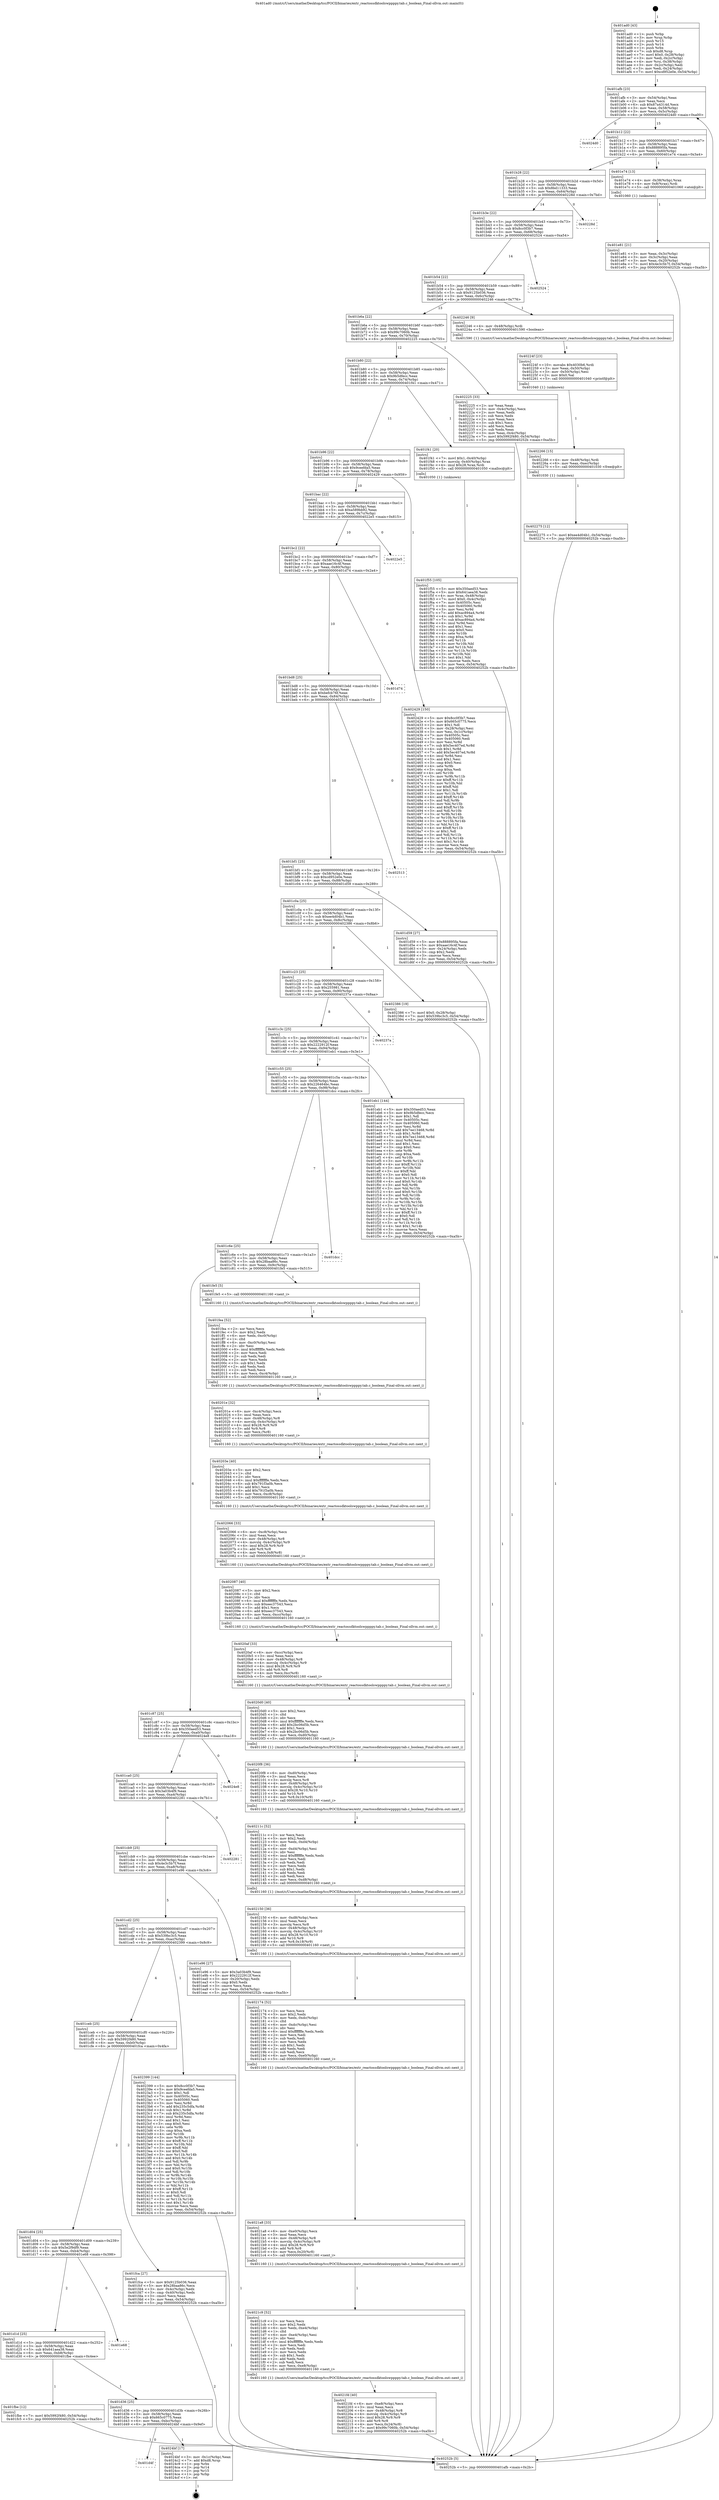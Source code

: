 digraph "0x401ad0" {
  label = "0x401ad0 (/mnt/c/Users/mathe/Desktop/tcc/POCII/binaries/extr_reactossdktoolswppppy.tab.c_boolean_Final-ollvm.out::main(0))"
  labelloc = "t"
  node[shape=record]

  Entry [label="",width=0.3,height=0.3,shape=circle,fillcolor=black,style=filled]
  "0x401afb" [label="{
     0x401afb [23]\l
     | [instrs]\l
     &nbsp;&nbsp;0x401afb \<+3\>: mov -0x54(%rbp),%eax\l
     &nbsp;&nbsp;0x401afe \<+2\>: mov %eax,%ecx\l
     &nbsp;&nbsp;0x401b00 \<+6\>: sub $0x87a4314d,%ecx\l
     &nbsp;&nbsp;0x401b06 \<+3\>: mov %eax,-0x58(%rbp)\l
     &nbsp;&nbsp;0x401b09 \<+3\>: mov %ecx,-0x5c(%rbp)\l
     &nbsp;&nbsp;0x401b0c \<+6\>: je 00000000004024d0 \<main+0xa00\>\l
  }"]
  "0x4024d0" [label="{
     0x4024d0\l
  }", style=dashed]
  "0x401b12" [label="{
     0x401b12 [22]\l
     | [instrs]\l
     &nbsp;&nbsp;0x401b12 \<+5\>: jmp 0000000000401b17 \<main+0x47\>\l
     &nbsp;&nbsp;0x401b17 \<+3\>: mov -0x58(%rbp),%eax\l
     &nbsp;&nbsp;0x401b1a \<+5\>: sub $0x888895fa,%eax\l
     &nbsp;&nbsp;0x401b1f \<+3\>: mov %eax,-0x60(%rbp)\l
     &nbsp;&nbsp;0x401b22 \<+6\>: je 0000000000401e74 \<main+0x3a4\>\l
  }"]
  Exit [label="",width=0.3,height=0.3,shape=circle,fillcolor=black,style=filled,peripheries=2]
  "0x401e74" [label="{
     0x401e74 [13]\l
     | [instrs]\l
     &nbsp;&nbsp;0x401e74 \<+4\>: mov -0x38(%rbp),%rax\l
     &nbsp;&nbsp;0x401e78 \<+4\>: mov 0x8(%rax),%rdi\l
     &nbsp;&nbsp;0x401e7c \<+5\>: call 0000000000401060 \<atoi@plt\>\l
     | [calls]\l
     &nbsp;&nbsp;0x401060 \{1\} (unknown)\l
  }"]
  "0x401b28" [label="{
     0x401b28 [22]\l
     | [instrs]\l
     &nbsp;&nbsp;0x401b28 \<+5\>: jmp 0000000000401b2d \<main+0x5d\>\l
     &nbsp;&nbsp;0x401b2d \<+3\>: mov -0x58(%rbp),%eax\l
     &nbsp;&nbsp;0x401b30 \<+5\>: sub $0x8bd11333,%eax\l
     &nbsp;&nbsp;0x401b35 \<+3\>: mov %eax,-0x64(%rbp)\l
     &nbsp;&nbsp;0x401b38 \<+6\>: je 000000000040228d \<main+0x7bd\>\l
  }"]
  "0x401d4f" [label="{
     0x401d4f\l
  }", style=dashed]
  "0x40228d" [label="{
     0x40228d\l
  }", style=dashed]
  "0x401b3e" [label="{
     0x401b3e [22]\l
     | [instrs]\l
     &nbsp;&nbsp;0x401b3e \<+5\>: jmp 0000000000401b43 \<main+0x73\>\l
     &nbsp;&nbsp;0x401b43 \<+3\>: mov -0x58(%rbp),%eax\l
     &nbsp;&nbsp;0x401b46 \<+5\>: sub $0x8cc0f3b7,%eax\l
     &nbsp;&nbsp;0x401b4b \<+3\>: mov %eax,-0x68(%rbp)\l
     &nbsp;&nbsp;0x401b4e \<+6\>: je 0000000000402524 \<main+0xa54\>\l
  }"]
  "0x4024bf" [label="{
     0x4024bf [17]\l
     | [instrs]\l
     &nbsp;&nbsp;0x4024bf \<+3\>: mov -0x1c(%rbp),%eax\l
     &nbsp;&nbsp;0x4024c2 \<+7\>: add $0xd8,%rsp\l
     &nbsp;&nbsp;0x4024c9 \<+1\>: pop %rbx\l
     &nbsp;&nbsp;0x4024ca \<+2\>: pop %r14\l
     &nbsp;&nbsp;0x4024cc \<+2\>: pop %r15\l
     &nbsp;&nbsp;0x4024ce \<+1\>: pop %rbp\l
     &nbsp;&nbsp;0x4024cf \<+1\>: ret\l
  }"]
  "0x402524" [label="{
     0x402524\l
  }", style=dashed]
  "0x401b54" [label="{
     0x401b54 [22]\l
     | [instrs]\l
     &nbsp;&nbsp;0x401b54 \<+5\>: jmp 0000000000401b59 \<main+0x89\>\l
     &nbsp;&nbsp;0x401b59 \<+3\>: mov -0x58(%rbp),%eax\l
     &nbsp;&nbsp;0x401b5c \<+5\>: sub $0x9125b036,%eax\l
     &nbsp;&nbsp;0x401b61 \<+3\>: mov %eax,-0x6c(%rbp)\l
     &nbsp;&nbsp;0x401b64 \<+6\>: je 0000000000402246 \<main+0x776\>\l
  }"]
  "0x402275" [label="{
     0x402275 [12]\l
     | [instrs]\l
     &nbsp;&nbsp;0x402275 \<+7\>: movl $0xee4d04b1,-0x54(%rbp)\l
     &nbsp;&nbsp;0x40227c \<+5\>: jmp 000000000040252b \<main+0xa5b\>\l
  }"]
  "0x402246" [label="{
     0x402246 [9]\l
     | [instrs]\l
     &nbsp;&nbsp;0x402246 \<+4\>: mov -0x48(%rbp),%rdi\l
     &nbsp;&nbsp;0x40224a \<+5\>: call 0000000000401590 \<boolean\>\l
     | [calls]\l
     &nbsp;&nbsp;0x401590 \{1\} (/mnt/c/Users/mathe/Desktop/tcc/POCII/binaries/extr_reactossdktoolswppppy.tab.c_boolean_Final-ollvm.out::boolean)\l
  }"]
  "0x401b6a" [label="{
     0x401b6a [22]\l
     | [instrs]\l
     &nbsp;&nbsp;0x401b6a \<+5\>: jmp 0000000000401b6f \<main+0x9f\>\l
     &nbsp;&nbsp;0x401b6f \<+3\>: mov -0x58(%rbp),%eax\l
     &nbsp;&nbsp;0x401b72 \<+5\>: sub $0x99c7060b,%eax\l
     &nbsp;&nbsp;0x401b77 \<+3\>: mov %eax,-0x70(%rbp)\l
     &nbsp;&nbsp;0x401b7a \<+6\>: je 0000000000402225 \<main+0x755\>\l
  }"]
  "0x402266" [label="{
     0x402266 [15]\l
     | [instrs]\l
     &nbsp;&nbsp;0x402266 \<+4\>: mov -0x48(%rbp),%rdi\l
     &nbsp;&nbsp;0x40226a \<+6\>: mov %eax,-0xec(%rbp)\l
     &nbsp;&nbsp;0x402270 \<+5\>: call 0000000000401030 \<free@plt\>\l
     | [calls]\l
     &nbsp;&nbsp;0x401030 \{1\} (unknown)\l
  }"]
  "0x402225" [label="{
     0x402225 [33]\l
     | [instrs]\l
     &nbsp;&nbsp;0x402225 \<+2\>: xor %eax,%eax\l
     &nbsp;&nbsp;0x402227 \<+3\>: mov -0x4c(%rbp),%ecx\l
     &nbsp;&nbsp;0x40222a \<+2\>: mov %eax,%edx\l
     &nbsp;&nbsp;0x40222c \<+2\>: sub %ecx,%edx\l
     &nbsp;&nbsp;0x40222e \<+2\>: mov %eax,%ecx\l
     &nbsp;&nbsp;0x402230 \<+3\>: sub $0x1,%ecx\l
     &nbsp;&nbsp;0x402233 \<+2\>: add %ecx,%edx\l
     &nbsp;&nbsp;0x402235 \<+2\>: sub %edx,%eax\l
     &nbsp;&nbsp;0x402237 \<+3\>: mov %eax,-0x4c(%rbp)\l
     &nbsp;&nbsp;0x40223a \<+7\>: movl $0x5992f480,-0x54(%rbp)\l
     &nbsp;&nbsp;0x402241 \<+5\>: jmp 000000000040252b \<main+0xa5b\>\l
  }"]
  "0x401b80" [label="{
     0x401b80 [22]\l
     | [instrs]\l
     &nbsp;&nbsp;0x401b80 \<+5\>: jmp 0000000000401b85 \<main+0xb5\>\l
     &nbsp;&nbsp;0x401b85 \<+3\>: mov -0x58(%rbp),%eax\l
     &nbsp;&nbsp;0x401b88 \<+5\>: sub $0x9b5dfecc,%eax\l
     &nbsp;&nbsp;0x401b8d \<+3\>: mov %eax,-0x74(%rbp)\l
     &nbsp;&nbsp;0x401b90 \<+6\>: je 0000000000401f41 \<main+0x471\>\l
  }"]
  "0x40224f" [label="{
     0x40224f [23]\l
     | [instrs]\l
     &nbsp;&nbsp;0x40224f \<+10\>: movabs $0x4030b6,%rdi\l
     &nbsp;&nbsp;0x402259 \<+3\>: mov %eax,-0x50(%rbp)\l
     &nbsp;&nbsp;0x40225c \<+3\>: mov -0x50(%rbp),%esi\l
     &nbsp;&nbsp;0x40225f \<+2\>: mov $0x0,%al\l
     &nbsp;&nbsp;0x402261 \<+5\>: call 0000000000401040 \<printf@plt\>\l
     | [calls]\l
     &nbsp;&nbsp;0x401040 \{1\} (unknown)\l
  }"]
  "0x401f41" [label="{
     0x401f41 [20]\l
     | [instrs]\l
     &nbsp;&nbsp;0x401f41 \<+7\>: movl $0x1,-0x40(%rbp)\l
     &nbsp;&nbsp;0x401f48 \<+4\>: movslq -0x40(%rbp),%rax\l
     &nbsp;&nbsp;0x401f4c \<+4\>: imul $0x28,%rax,%rdi\l
     &nbsp;&nbsp;0x401f50 \<+5\>: call 0000000000401050 \<malloc@plt\>\l
     | [calls]\l
     &nbsp;&nbsp;0x401050 \{1\} (unknown)\l
  }"]
  "0x401b96" [label="{
     0x401b96 [22]\l
     | [instrs]\l
     &nbsp;&nbsp;0x401b96 \<+5\>: jmp 0000000000401b9b \<main+0xcb\>\l
     &nbsp;&nbsp;0x401b9b \<+3\>: mov -0x58(%rbp),%eax\l
     &nbsp;&nbsp;0x401b9e \<+5\>: sub $0x9ceefda5,%eax\l
     &nbsp;&nbsp;0x401ba3 \<+3\>: mov %eax,-0x78(%rbp)\l
     &nbsp;&nbsp;0x401ba6 \<+6\>: je 0000000000402429 \<main+0x959\>\l
  }"]
  "0x4021fd" [label="{
     0x4021fd [40]\l
     | [instrs]\l
     &nbsp;&nbsp;0x4021fd \<+6\>: mov -0xe8(%rbp),%ecx\l
     &nbsp;&nbsp;0x402203 \<+3\>: imul %eax,%ecx\l
     &nbsp;&nbsp;0x402206 \<+4\>: mov -0x48(%rbp),%r8\l
     &nbsp;&nbsp;0x40220a \<+4\>: movslq -0x4c(%rbp),%r9\l
     &nbsp;&nbsp;0x40220e \<+4\>: imul $0x28,%r9,%r9\l
     &nbsp;&nbsp;0x402212 \<+3\>: add %r9,%r8\l
     &nbsp;&nbsp;0x402215 \<+4\>: mov %ecx,0x24(%r8)\l
     &nbsp;&nbsp;0x402219 \<+7\>: movl $0x99c7060b,-0x54(%rbp)\l
     &nbsp;&nbsp;0x402220 \<+5\>: jmp 000000000040252b \<main+0xa5b\>\l
  }"]
  "0x402429" [label="{
     0x402429 [150]\l
     | [instrs]\l
     &nbsp;&nbsp;0x402429 \<+5\>: mov $0x8cc0f3b7,%eax\l
     &nbsp;&nbsp;0x40242e \<+5\>: mov $0x665c0775,%ecx\l
     &nbsp;&nbsp;0x402433 \<+2\>: mov $0x1,%dl\l
     &nbsp;&nbsp;0x402435 \<+3\>: mov -0x28(%rbp),%esi\l
     &nbsp;&nbsp;0x402438 \<+3\>: mov %esi,-0x1c(%rbp)\l
     &nbsp;&nbsp;0x40243b \<+7\>: mov 0x40505c,%esi\l
     &nbsp;&nbsp;0x402442 \<+7\>: mov 0x405060,%edi\l
     &nbsp;&nbsp;0x402449 \<+3\>: mov %esi,%r8d\l
     &nbsp;&nbsp;0x40244c \<+7\>: sub $0x5ec407ed,%r8d\l
     &nbsp;&nbsp;0x402453 \<+4\>: sub $0x1,%r8d\l
     &nbsp;&nbsp;0x402457 \<+7\>: add $0x5ec407ed,%r8d\l
     &nbsp;&nbsp;0x40245e \<+4\>: imul %r8d,%esi\l
     &nbsp;&nbsp;0x402462 \<+3\>: and $0x1,%esi\l
     &nbsp;&nbsp;0x402465 \<+3\>: cmp $0x0,%esi\l
     &nbsp;&nbsp;0x402468 \<+4\>: sete %r9b\l
     &nbsp;&nbsp;0x40246c \<+3\>: cmp $0xa,%edi\l
     &nbsp;&nbsp;0x40246f \<+4\>: setl %r10b\l
     &nbsp;&nbsp;0x402473 \<+3\>: mov %r9b,%r11b\l
     &nbsp;&nbsp;0x402476 \<+4\>: xor $0xff,%r11b\l
     &nbsp;&nbsp;0x40247a \<+3\>: mov %r10b,%bl\l
     &nbsp;&nbsp;0x40247d \<+3\>: xor $0xff,%bl\l
     &nbsp;&nbsp;0x402480 \<+3\>: xor $0x1,%dl\l
     &nbsp;&nbsp;0x402483 \<+3\>: mov %r11b,%r14b\l
     &nbsp;&nbsp;0x402486 \<+4\>: and $0xff,%r14b\l
     &nbsp;&nbsp;0x40248a \<+3\>: and %dl,%r9b\l
     &nbsp;&nbsp;0x40248d \<+3\>: mov %bl,%r15b\l
     &nbsp;&nbsp;0x402490 \<+4\>: and $0xff,%r15b\l
     &nbsp;&nbsp;0x402494 \<+3\>: and %dl,%r10b\l
     &nbsp;&nbsp;0x402497 \<+3\>: or %r9b,%r14b\l
     &nbsp;&nbsp;0x40249a \<+3\>: or %r10b,%r15b\l
     &nbsp;&nbsp;0x40249d \<+3\>: xor %r15b,%r14b\l
     &nbsp;&nbsp;0x4024a0 \<+3\>: or %bl,%r11b\l
     &nbsp;&nbsp;0x4024a3 \<+4\>: xor $0xff,%r11b\l
     &nbsp;&nbsp;0x4024a7 \<+3\>: or $0x1,%dl\l
     &nbsp;&nbsp;0x4024aa \<+3\>: and %dl,%r11b\l
     &nbsp;&nbsp;0x4024ad \<+3\>: or %r11b,%r14b\l
     &nbsp;&nbsp;0x4024b0 \<+4\>: test $0x1,%r14b\l
     &nbsp;&nbsp;0x4024b4 \<+3\>: cmovne %ecx,%eax\l
     &nbsp;&nbsp;0x4024b7 \<+3\>: mov %eax,-0x54(%rbp)\l
     &nbsp;&nbsp;0x4024ba \<+5\>: jmp 000000000040252b \<main+0xa5b\>\l
  }"]
  "0x401bac" [label="{
     0x401bac [22]\l
     | [instrs]\l
     &nbsp;&nbsp;0x401bac \<+5\>: jmp 0000000000401bb1 \<main+0xe1\>\l
     &nbsp;&nbsp;0x401bb1 \<+3\>: mov -0x58(%rbp),%eax\l
     &nbsp;&nbsp;0x401bb4 \<+5\>: sub $0xa589bb92,%eax\l
     &nbsp;&nbsp;0x401bb9 \<+3\>: mov %eax,-0x7c(%rbp)\l
     &nbsp;&nbsp;0x401bbc \<+6\>: je 00000000004022e5 \<main+0x815\>\l
  }"]
  "0x4021c9" [label="{
     0x4021c9 [52]\l
     | [instrs]\l
     &nbsp;&nbsp;0x4021c9 \<+2\>: xor %ecx,%ecx\l
     &nbsp;&nbsp;0x4021cb \<+5\>: mov $0x2,%edx\l
     &nbsp;&nbsp;0x4021d0 \<+6\>: mov %edx,-0xe4(%rbp)\l
     &nbsp;&nbsp;0x4021d6 \<+1\>: cltd\l
     &nbsp;&nbsp;0x4021d7 \<+6\>: mov -0xe4(%rbp),%esi\l
     &nbsp;&nbsp;0x4021dd \<+2\>: idiv %esi\l
     &nbsp;&nbsp;0x4021df \<+6\>: imul $0xfffffffe,%edx,%edx\l
     &nbsp;&nbsp;0x4021e5 \<+2\>: mov %ecx,%edi\l
     &nbsp;&nbsp;0x4021e7 \<+2\>: sub %edx,%edi\l
     &nbsp;&nbsp;0x4021e9 \<+2\>: mov %ecx,%edx\l
     &nbsp;&nbsp;0x4021eb \<+3\>: sub $0x1,%edx\l
     &nbsp;&nbsp;0x4021ee \<+2\>: add %edx,%edi\l
     &nbsp;&nbsp;0x4021f0 \<+2\>: sub %edi,%ecx\l
     &nbsp;&nbsp;0x4021f2 \<+6\>: mov %ecx,-0xe8(%rbp)\l
     &nbsp;&nbsp;0x4021f8 \<+5\>: call 0000000000401160 \<next_i\>\l
     | [calls]\l
     &nbsp;&nbsp;0x401160 \{1\} (/mnt/c/Users/mathe/Desktop/tcc/POCII/binaries/extr_reactossdktoolswppppy.tab.c_boolean_Final-ollvm.out::next_i)\l
  }"]
  "0x4022e5" [label="{
     0x4022e5\l
  }", style=dashed]
  "0x401bc2" [label="{
     0x401bc2 [22]\l
     | [instrs]\l
     &nbsp;&nbsp;0x401bc2 \<+5\>: jmp 0000000000401bc7 \<main+0xf7\>\l
     &nbsp;&nbsp;0x401bc7 \<+3\>: mov -0x58(%rbp),%eax\l
     &nbsp;&nbsp;0x401bca \<+5\>: sub $0xaae16c4f,%eax\l
     &nbsp;&nbsp;0x401bcf \<+3\>: mov %eax,-0x80(%rbp)\l
     &nbsp;&nbsp;0x401bd2 \<+6\>: je 0000000000401d74 \<main+0x2a4\>\l
  }"]
  "0x4021a8" [label="{
     0x4021a8 [33]\l
     | [instrs]\l
     &nbsp;&nbsp;0x4021a8 \<+6\>: mov -0xe0(%rbp),%ecx\l
     &nbsp;&nbsp;0x4021ae \<+3\>: imul %eax,%ecx\l
     &nbsp;&nbsp;0x4021b1 \<+4\>: mov -0x48(%rbp),%r8\l
     &nbsp;&nbsp;0x4021b5 \<+4\>: movslq -0x4c(%rbp),%r9\l
     &nbsp;&nbsp;0x4021b9 \<+4\>: imul $0x28,%r9,%r9\l
     &nbsp;&nbsp;0x4021bd \<+3\>: add %r9,%r8\l
     &nbsp;&nbsp;0x4021c0 \<+4\>: mov %ecx,0x20(%r8)\l
     &nbsp;&nbsp;0x4021c4 \<+5\>: call 0000000000401160 \<next_i\>\l
     | [calls]\l
     &nbsp;&nbsp;0x401160 \{1\} (/mnt/c/Users/mathe/Desktop/tcc/POCII/binaries/extr_reactossdktoolswppppy.tab.c_boolean_Final-ollvm.out::next_i)\l
  }"]
  "0x401d74" [label="{
     0x401d74\l
  }", style=dashed]
  "0x401bd8" [label="{
     0x401bd8 [25]\l
     | [instrs]\l
     &nbsp;&nbsp;0x401bd8 \<+5\>: jmp 0000000000401bdd \<main+0x10d\>\l
     &nbsp;&nbsp;0x401bdd \<+3\>: mov -0x58(%rbp),%eax\l
     &nbsp;&nbsp;0x401be0 \<+5\>: sub $0xbefcb76f,%eax\l
     &nbsp;&nbsp;0x401be5 \<+6\>: mov %eax,-0x84(%rbp)\l
     &nbsp;&nbsp;0x401beb \<+6\>: je 0000000000402513 \<main+0xa43\>\l
  }"]
  "0x402174" [label="{
     0x402174 [52]\l
     | [instrs]\l
     &nbsp;&nbsp;0x402174 \<+2\>: xor %ecx,%ecx\l
     &nbsp;&nbsp;0x402176 \<+5\>: mov $0x2,%edx\l
     &nbsp;&nbsp;0x40217b \<+6\>: mov %edx,-0xdc(%rbp)\l
     &nbsp;&nbsp;0x402181 \<+1\>: cltd\l
     &nbsp;&nbsp;0x402182 \<+6\>: mov -0xdc(%rbp),%esi\l
     &nbsp;&nbsp;0x402188 \<+2\>: idiv %esi\l
     &nbsp;&nbsp;0x40218a \<+6\>: imul $0xfffffffe,%edx,%edx\l
     &nbsp;&nbsp;0x402190 \<+2\>: mov %ecx,%edi\l
     &nbsp;&nbsp;0x402192 \<+2\>: sub %edx,%edi\l
     &nbsp;&nbsp;0x402194 \<+2\>: mov %ecx,%edx\l
     &nbsp;&nbsp;0x402196 \<+3\>: sub $0x1,%edx\l
     &nbsp;&nbsp;0x402199 \<+2\>: add %edx,%edi\l
     &nbsp;&nbsp;0x40219b \<+2\>: sub %edi,%ecx\l
     &nbsp;&nbsp;0x40219d \<+6\>: mov %ecx,-0xe0(%rbp)\l
     &nbsp;&nbsp;0x4021a3 \<+5\>: call 0000000000401160 \<next_i\>\l
     | [calls]\l
     &nbsp;&nbsp;0x401160 \{1\} (/mnt/c/Users/mathe/Desktop/tcc/POCII/binaries/extr_reactossdktoolswppppy.tab.c_boolean_Final-ollvm.out::next_i)\l
  }"]
  "0x402513" [label="{
     0x402513\l
  }", style=dashed]
  "0x401bf1" [label="{
     0x401bf1 [25]\l
     | [instrs]\l
     &nbsp;&nbsp;0x401bf1 \<+5\>: jmp 0000000000401bf6 \<main+0x126\>\l
     &nbsp;&nbsp;0x401bf6 \<+3\>: mov -0x58(%rbp),%eax\l
     &nbsp;&nbsp;0x401bf9 \<+5\>: sub $0xcd952e0e,%eax\l
     &nbsp;&nbsp;0x401bfe \<+6\>: mov %eax,-0x88(%rbp)\l
     &nbsp;&nbsp;0x401c04 \<+6\>: je 0000000000401d59 \<main+0x289\>\l
  }"]
  "0x402150" [label="{
     0x402150 [36]\l
     | [instrs]\l
     &nbsp;&nbsp;0x402150 \<+6\>: mov -0xd8(%rbp),%ecx\l
     &nbsp;&nbsp;0x402156 \<+3\>: imul %eax,%ecx\l
     &nbsp;&nbsp;0x402159 \<+3\>: movslq %ecx,%r8\l
     &nbsp;&nbsp;0x40215c \<+4\>: mov -0x48(%rbp),%r9\l
     &nbsp;&nbsp;0x402160 \<+4\>: movslq -0x4c(%rbp),%r10\l
     &nbsp;&nbsp;0x402164 \<+4\>: imul $0x28,%r10,%r10\l
     &nbsp;&nbsp;0x402168 \<+3\>: add %r10,%r9\l
     &nbsp;&nbsp;0x40216b \<+4\>: mov %r8,0x18(%r9)\l
     &nbsp;&nbsp;0x40216f \<+5\>: call 0000000000401160 \<next_i\>\l
     | [calls]\l
     &nbsp;&nbsp;0x401160 \{1\} (/mnt/c/Users/mathe/Desktop/tcc/POCII/binaries/extr_reactossdktoolswppppy.tab.c_boolean_Final-ollvm.out::next_i)\l
  }"]
  "0x401d59" [label="{
     0x401d59 [27]\l
     | [instrs]\l
     &nbsp;&nbsp;0x401d59 \<+5\>: mov $0x888895fa,%eax\l
     &nbsp;&nbsp;0x401d5e \<+5\>: mov $0xaae16c4f,%ecx\l
     &nbsp;&nbsp;0x401d63 \<+3\>: mov -0x24(%rbp),%edx\l
     &nbsp;&nbsp;0x401d66 \<+3\>: cmp $0x2,%edx\l
     &nbsp;&nbsp;0x401d69 \<+3\>: cmovne %ecx,%eax\l
     &nbsp;&nbsp;0x401d6c \<+3\>: mov %eax,-0x54(%rbp)\l
     &nbsp;&nbsp;0x401d6f \<+5\>: jmp 000000000040252b \<main+0xa5b\>\l
  }"]
  "0x401c0a" [label="{
     0x401c0a [25]\l
     | [instrs]\l
     &nbsp;&nbsp;0x401c0a \<+5\>: jmp 0000000000401c0f \<main+0x13f\>\l
     &nbsp;&nbsp;0x401c0f \<+3\>: mov -0x58(%rbp),%eax\l
     &nbsp;&nbsp;0x401c12 \<+5\>: sub $0xee4d04b1,%eax\l
     &nbsp;&nbsp;0x401c17 \<+6\>: mov %eax,-0x8c(%rbp)\l
     &nbsp;&nbsp;0x401c1d \<+6\>: je 0000000000402386 \<main+0x8b6\>\l
  }"]
  "0x40252b" [label="{
     0x40252b [5]\l
     | [instrs]\l
     &nbsp;&nbsp;0x40252b \<+5\>: jmp 0000000000401afb \<main+0x2b\>\l
  }"]
  "0x401ad0" [label="{
     0x401ad0 [43]\l
     | [instrs]\l
     &nbsp;&nbsp;0x401ad0 \<+1\>: push %rbp\l
     &nbsp;&nbsp;0x401ad1 \<+3\>: mov %rsp,%rbp\l
     &nbsp;&nbsp;0x401ad4 \<+2\>: push %r15\l
     &nbsp;&nbsp;0x401ad6 \<+2\>: push %r14\l
     &nbsp;&nbsp;0x401ad8 \<+1\>: push %rbx\l
     &nbsp;&nbsp;0x401ad9 \<+7\>: sub $0xd8,%rsp\l
     &nbsp;&nbsp;0x401ae0 \<+7\>: movl $0x0,-0x28(%rbp)\l
     &nbsp;&nbsp;0x401ae7 \<+3\>: mov %edi,-0x2c(%rbp)\l
     &nbsp;&nbsp;0x401aea \<+4\>: mov %rsi,-0x38(%rbp)\l
     &nbsp;&nbsp;0x401aee \<+3\>: mov -0x2c(%rbp),%edi\l
     &nbsp;&nbsp;0x401af1 \<+3\>: mov %edi,-0x24(%rbp)\l
     &nbsp;&nbsp;0x401af4 \<+7\>: movl $0xcd952e0e,-0x54(%rbp)\l
  }"]
  "0x401e81" [label="{
     0x401e81 [21]\l
     | [instrs]\l
     &nbsp;&nbsp;0x401e81 \<+3\>: mov %eax,-0x3c(%rbp)\l
     &nbsp;&nbsp;0x401e84 \<+3\>: mov -0x3c(%rbp),%eax\l
     &nbsp;&nbsp;0x401e87 \<+3\>: mov %eax,-0x20(%rbp)\l
     &nbsp;&nbsp;0x401e8a \<+7\>: movl $0x4e3c5b7f,-0x54(%rbp)\l
     &nbsp;&nbsp;0x401e91 \<+5\>: jmp 000000000040252b \<main+0xa5b\>\l
  }"]
  "0x40211c" [label="{
     0x40211c [52]\l
     | [instrs]\l
     &nbsp;&nbsp;0x40211c \<+2\>: xor %ecx,%ecx\l
     &nbsp;&nbsp;0x40211e \<+5\>: mov $0x2,%edx\l
     &nbsp;&nbsp;0x402123 \<+6\>: mov %edx,-0xd4(%rbp)\l
     &nbsp;&nbsp;0x402129 \<+1\>: cltd\l
     &nbsp;&nbsp;0x40212a \<+6\>: mov -0xd4(%rbp),%esi\l
     &nbsp;&nbsp;0x402130 \<+2\>: idiv %esi\l
     &nbsp;&nbsp;0x402132 \<+6\>: imul $0xfffffffe,%edx,%edx\l
     &nbsp;&nbsp;0x402138 \<+2\>: mov %ecx,%edi\l
     &nbsp;&nbsp;0x40213a \<+2\>: sub %edx,%edi\l
     &nbsp;&nbsp;0x40213c \<+2\>: mov %ecx,%edx\l
     &nbsp;&nbsp;0x40213e \<+3\>: sub $0x1,%edx\l
     &nbsp;&nbsp;0x402141 \<+2\>: add %edx,%edi\l
     &nbsp;&nbsp;0x402143 \<+2\>: sub %edi,%ecx\l
     &nbsp;&nbsp;0x402145 \<+6\>: mov %ecx,-0xd8(%rbp)\l
     &nbsp;&nbsp;0x40214b \<+5\>: call 0000000000401160 \<next_i\>\l
     | [calls]\l
     &nbsp;&nbsp;0x401160 \{1\} (/mnt/c/Users/mathe/Desktop/tcc/POCII/binaries/extr_reactossdktoolswppppy.tab.c_boolean_Final-ollvm.out::next_i)\l
  }"]
  "0x402386" [label="{
     0x402386 [19]\l
     | [instrs]\l
     &nbsp;&nbsp;0x402386 \<+7\>: movl $0x0,-0x28(%rbp)\l
     &nbsp;&nbsp;0x40238d \<+7\>: movl $0x539bc3c5,-0x54(%rbp)\l
     &nbsp;&nbsp;0x402394 \<+5\>: jmp 000000000040252b \<main+0xa5b\>\l
  }"]
  "0x401c23" [label="{
     0x401c23 [25]\l
     | [instrs]\l
     &nbsp;&nbsp;0x401c23 \<+5\>: jmp 0000000000401c28 \<main+0x158\>\l
     &nbsp;&nbsp;0x401c28 \<+3\>: mov -0x58(%rbp),%eax\l
     &nbsp;&nbsp;0x401c2b \<+5\>: sub $0x255981,%eax\l
     &nbsp;&nbsp;0x401c30 \<+6\>: mov %eax,-0x90(%rbp)\l
     &nbsp;&nbsp;0x401c36 \<+6\>: je 000000000040237a \<main+0x8aa\>\l
  }"]
  "0x4020f8" [label="{
     0x4020f8 [36]\l
     | [instrs]\l
     &nbsp;&nbsp;0x4020f8 \<+6\>: mov -0xd0(%rbp),%ecx\l
     &nbsp;&nbsp;0x4020fe \<+3\>: imul %eax,%ecx\l
     &nbsp;&nbsp;0x402101 \<+3\>: movslq %ecx,%r8\l
     &nbsp;&nbsp;0x402104 \<+4\>: mov -0x48(%rbp),%r9\l
     &nbsp;&nbsp;0x402108 \<+4\>: movslq -0x4c(%rbp),%r10\l
     &nbsp;&nbsp;0x40210c \<+4\>: imul $0x28,%r10,%r10\l
     &nbsp;&nbsp;0x402110 \<+3\>: add %r10,%r9\l
     &nbsp;&nbsp;0x402113 \<+4\>: mov %r8,0x10(%r9)\l
     &nbsp;&nbsp;0x402117 \<+5\>: call 0000000000401160 \<next_i\>\l
     | [calls]\l
     &nbsp;&nbsp;0x401160 \{1\} (/mnt/c/Users/mathe/Desktop/tcc/POCII/binaries/extr_reactossdktoolswppppy.tab.c_boolean_Final-ollvm.out::next_i)\l
  }"]
  "0x40237a" [label="{
     0x40237a\l
  }", style=dashed]
  "0x401c3c" [label="{
     0x401c3c [25]\l
     | [instrs]\l
     &nbsp;&nbsp;0x401c3c \<+5\>: jmp 0000000000401c41 \<main+0x171\>\l
     &nbsp;&nbsp;0x401c41 \<+3\>: mov -0x58(%rbp),%eax\l
     &nbsp;&nbsp;0x401c44 \<+5\>: sub $0x2222912f,%eax\l
     &nbsp;&nbsp;0x401c49 \<+6\>: mov %eax,-0x94(%rbp)\l
     &nbsp;&nbsp;0x401c4f \<+6\>: je 0000000000401eb1 \<main+0x3e1\>\l
  }"]
  "0x4020d0" [label="{
     0x4020d0 [40]\l
     | [instrs]\l
     &nbsp;&nbsp;0x4020d0 \<+5\>: mov $0x2,%ecx\l
     &nbsp;&nbsp;0x4020d5 \<+1\>: cltd\l
     &nbsp;&nbsp;0x4020d6 \<+2\>: idiv %ecx\l
     &nbsp;&nbsp;0x4020d8 \<+6\>: imul $0xfffffffe,%edx,%ecx\l
     &nbsp;&nbsp;0x4020de \<+6\>: add $0x2bc06d5b,%ecx\l
     &nbsp;&nbsp;0x4020e4 \<+3\>: add $0x1,%ecx\l
     &nbsp;&nbsp;0x4020e7 \<+6\>: sub $0x2bc06d5b,%ecx\l
     &nbsp;&nbsp;0x4020ed \<+6\>: mov %ecx,-0xd0(%rbp)\l
     &nbsp;&nbsp;0x4020f3 \<+5\>: call 0000000000401160 \<next_i\>\l
     | [calls]\l
     &nbsp;&nbsp;0x401160 \{1\} (/mnt/c/Users/mathe/Desktop/tcc/POCII/binaries/extr_reactossdktoolswppppy.tab.c_boolean_Final-ollvm.out::next_i)\l
  }"]
  "0x401eb1" [label="{
     0x401eb1 [144]\l
     | [instrs]\l
     &nbsp;&nbsp;0x401eb1 \<+5\>: mov $0x350aed53,%eax\l
     &nbsp;&nbsp;0x401eb6 \<+5\>: mov $0x9b5dfecc,%ecx\l
     &nbsp;&nbsp;0x401ebb \<+2\>: mov $0x1,%dl\l
     &nbsp;&nbsp;0x401ebd \<+7\>: mov 0x40505c,%esi\l
     &nbsp;&nbsp;0x401ec4 \<+7\>: mov 0x405060,%edi\l
     &nbsp;&nbsp;0x401ecb \<+3\>: mov %esi,%r8d\l
     &nbsp;&nbsp;0x401ece \<+7\>: add $0x7ee13468,%r8d\l
     &nbsp;&nbsp;0x401ed5 \<+4\>: sub $0x1,%r8d\l
     &nbsp;&nbsp;0x401ed9 \<+7\>: sub $0x7ee13468,%r8d\l
     &nbsp;&nbsp;0x401ee0 \<+4\>: imul %r8d,%esi\l
     &nbsp;&nbsp;0x401ee4 \<+3\>: and $0x1,%esi\l
     &nbsp;&nbsp;0x401ee7 \<+3\>: cmp $0x0,%esi\l
     &nbsp;&nbsp;0x401eea \<+4\>: sete %r9b\l
     &nbsp;&nbsp;0x401eee \<+3\>: cmp $0xa,%edi\l
     &nbsp;&nbsp;0x401ef1 \<+4\>: setl %r10b\l
     &nbsp;&nbsp;0x401ef5 \<+3\>: mov %r9b,%r11b\l
     &nbsp;&nbsp;0x401ef8 \<+4\>: xor $0xff,%r11b\l
     &nbsp;&nbsp;0x401efc \<+3\>: mov %r10b,%bl\l
     &nbsp;&nbsp;0x401eff \<+3\>: xor $0xff,%bl\l
     &nbsp;&nbsp;0x401f02 \<+3\>: xor $0x0,%dl\l
     &nbsp;&nbsp;0x401f05 \<+3\>: mov %r11b,%r14b\l
     &nbsp;&nbsp;0x401f08 \<+4\>: and $0x0,%r14b\l
     &nbsp;&nbsp;0x401f0c \<+3\>: and %dl,%r9b\l
     &nbsp;&nbsp;0x401f0f \<+3\>: mov %bl,%r15b\l
     &nbsp;&nbsp;0x401f12 \<+4\>: and $0x0,%r15b\l
     &nbsp;&nbsp;0x401f16 \<+3\>: and %dl,%r10b\l
     &nbsp;&nbsp;0x401f19 \<+3\>: or %r9b,%r14b\l
     &nbsp;&nbsp;0x401f1c \<+3\>: or %r10b,%r15b\l
     &nbsp;&nbsp;0x401f1f \<+3\>: xor %r15b,%r14b\l
     &nbsp;&nbsp;0x401f22 \<+3\>: or %bl,%r11b\l
     &nbsp;&nbsp;0x401f25 \<+4\>: xor $0xff,%r11b\l
     &nbsp;&nbsp;0x401f29 \<+3\>: or $0x0,%dl\l
     &nbsp;&nbsp;0x401f2c \<+3\>: and %dl,%r11b\l
     &nbsp;&nbsp;0x401f2f \<+3\>: or %r11b,%r14b\l
     &nbsp;&nbsp;0x401f32 \<+4\>: test $0x1,%r14b\l
     &nbsp;&nbsp;0x401f36 \<+3\>: cmovne %ecx,%eax\l
     &nbsp;&nbsp;0x401f39 \<+3\>: mov %eax,-0x54(%rbp)\l
     &nbsp;&nbsp;0x401f3c \<+5\>: jmp 000000000040252b \<main+0xa5b\>\l
  }"]
  "0x401c55" [label="{
     0x401c55 [25]\l
     | [instrs]\l
     &nbsp;&nbsp;0x401c55 \<+5\>: jmp 0000000000401c5a \<main+0x18a\>\l
     &nbsp;&nbsp;0x401c5a \<+3\>: mov -0x58(%rbp),%eax\l
     &nbsp;&nbsp;0x401c5d \<+5\>: sub $0x226464bc,%eax\l
     &nbsp;&nbsp;0x401c62 \<+6\>: mov %eax,-0x98(%rbp)\l
     &nbsp;&nbsp;0x401c68 \<+6\>: je 0000000000401dcc \<main+0x2fc\>\l
  }"]
  "0x4020af" [label="{
     0x4020af [33]\l
     | [instrs]\l
     &nbsp;&nbsp;0x4020af \<+6\>: mov -0xcc(%rbp),%ecx\l
     &nbsp;&nbsp;0x4020b5 \<+3\>: imul %eax,%ecx\l
     &nbsp;&nbsp;0x4020b8 \<+4\>: mov -0x48(%rbp),%r8\l
     &nbsp;&nbsp;0x4020bc \<+4\>: movslq -0x4c(%rbp),%r9\l
     &nbsp;&nbsp;0x4020c0 \<+4\>: imul $0x28,%r9,%r9\l
     &nbsp;&nbsp;0x4020c4 \<+3\>: add %r9,%r8\l
     &nbsp;&nbsp;0x4020c7 \<+4\>: mov %ecx,0xc(%r8)\l
     &nbsp;&nbsp;0x4020cb \<+5\>: call 0000000000401160 \<next_i\>\l
     | [calls]\l
     &nbsp;&nbsp;0x401160 \{1\} (/mnt/c/Users/mathe/Desktop/tcc/POCII/binaries/extr_reactossdktoolswppppy.tab.c_boolean_Final-ollvm.out::next_i)\l
  }"]
  "0x401dcc" [label="{
     0x401dcc\l
  }", style=dashed]
  "0x401c6e" [label="{
     0x401c6e [25]\l
     | [instrs]\l
     &nbsp;&nbsp;0x401c6e \<+5\>: jmp 0000000000401c73 \<main+0x1a3\>\l
     &nbsp;&nbsp;0x401c73 \<+3\>: mov -0x58(%rbp),%eax\l
     &nbsp;&nbsp;0x401c76 \<+5\>: sub $0x28baa86c,%eax\l
     &nbsp;&nbsp;0x401c7b \<+6\>: mov %eax,-0x9c(%rbp)\l
     &nbsp;&nbsp;0x401c81 \<+6\>: je 0000000000401fe5 \<main+0x515\>\l
  }"]
  "0x402087" [label="{
     0x402087 [40]\l
     | [instrs]\l
     &nbsp;&nbsp;0x402087 \<+5\>: mov $0x2,%ecx\l
     &nbsp;&nbsp;0x40208c \<+1\>: cltd\l
     &nbsp;&nbsp;0x40208d \<+2\>: idiv %ecx\l
     &nbsp;&nbsp;0x40208f \<+6\>: imul $0xfffffffe,%edx,%ecx\l
     &nbsp;&nbsp;0x402095 \<+6\>: sub $0xeec37543,%ecx\l
     &nbsp;&nbsp;0x40209b \<+3\>: add $0x1,%ecx\l
     &nbsp;&nbsp;0x40209e \<+6\>: add $0xeec37543,%ecx\l
     &nbsp;&nbsp;0x4020a4 \<+6\>: mov %ecx,-0xcc(%rbp)\l
     &nbsp;&nbsp;0x4020aa \<+5\>: call 0000000000401160 \<next_i\>\l
     | [calls]\l
     &nbsp;&nbsp;0x401160 \{1\} (/mnt/c/Users/mathe/Desktop/tcc/POCII/binaries/extr_reactossdktoolswppppy.tab.c_boolean_Final-ollvm.out::next_i)\l
  }"]
  "0x401fe5" [label="{
     0x401fe5 [5]\l
     | [instrs]\l
     &nbsp;&nbsp;0x401fe5 \<+5\>: call 0000000000401160 \<next_i\>\l
     | [calls]\l
     &nbsp;&nbsp;0x401160 \{1\} (/mnt/c/Users/mathe/Desktop/tcc/POCII/binaries/extr_reactossdktoolswppppy.tab.c_boolean_Final-ollvm.out::next_i)\l
  }"]
  "0x401c87" [label="{
     0x401c87 [25]\l
     | [instrs]\l
     &nbsp;&nbsp;0x401c87 \<+5\>: jmp 0000000000401c8c \<main+0x1bc\>\l
     &nbsp;&nbsp;0x401c8c \<+3\>: mov -0x58(%rbp),%eax\l
     &nbsp;&nbsp;0x401c8f \<+5\>: sub $0x350aed53,%eax\l
     &nbsp;&nbsp;0x401c94 \<+6\>: mov %eax,-0xa0(%rbp)\l
     &nbsp;&nbsp;0x401c9a \<+6\>: je 00000000004024e8 \<main+0xa18\>\l
  }"]
  "0x402066" [label="{
     0x402066 [33]\l
     | [instrs]\l
     &nbsp;&nbsp;0x402066 \<+6\>: mov -0xc8(%rbp),%ecx\l
     &nbsp;&nbsp;0x40206c \<+3\>: imul %eax,%ecx\l
     &nbsp;&nbsp;0x40206f \<+4\>: mov -0x48(%rbp),%r8\l
     &nbsp;&nbsp;0x402073 \<+4\>: movslq -0x4c(%rbp),%r9\l
     &nbsp;&nbsp;0x402077 \<+4\>: imul $0x28,%r9,%r9\l
     &nbsp;&nbsp;0x40207b \<+3\>: add %r9,%r8\l
     &nbsp;&nbsp;0x40207e \<+4\>: mov %ecx,0x8(%r8)\l
     &nbsp;&nbsp;0x402082 \<+5\>: call 0000000000401160 \<next_i\>\l
     | [calls]\l
     &nbsp;&nbsp;0x401160 \{1\} (/mnt/c/Users/mathe/Desktop/tcc/POCII/binaries/extr_reactossdktoolswppppy.tab.c_boolean_Final-ollvm.out::next_i)\l
  }"]
  "0x4024e8" [label="{
     0x4024e8\l
  }", style=dashed]
  "0x401ca0" [label="{
     0x401ca0 [25]\l
     | [instrs]\l
     &nbsp;&nbsp;0x401ca0 \<+5\>: jmp 0000000000401ca5 \<main+0x1d5\>\l
     &nbsp;&nbsp;0x401ca5 \<+3\>: mov -0x58(%rbp),%eax\l
     &nbsp;&nbsp;0x401ca8 \<+5\>: sub $0x3a03b4f9,%eax\l
     &nbsp;&nbsp;0x401cad \<+6\>: mov %eax,-0xa4(%rbp)\l
     &nbsp;&nbsp;0x401cb3 \<+6\>: je 0000000000402281 \<main+0x7b1\>\l
  }"]
  "0x40203e" [label="{
     0x40203e [40]\l
     | [instrs]\l
     &nbsp;&nbsp;0x40203e \<+5\>: mov $0x2,%ecx\l
     &nbsp;&nbsp;0x402043 \<+1\>: cltd\l
     &nbsp;&nbsp;0x402044 \<+2\>: idiv %ecx\l
     &nbsp;&nbsp;0x402046 \<+6\>: imul $0xfffffffe,%edx,%ecx\l
     &nbsp;&nbsp;0x40204c \<+6\>: sub $0x791f3a0b,%ecx\l
     &nbsp;&nbsp;0x402052 \<+3\>: add $0x1,%ecx\l
     &nbsp;&nbsp;0x402055 \<+6\>: add $0x791f3a0b,%ecx\l
     &nbsp;&nbsp;0x40205b \<+6\>: mov %ecx,-0xc8(%rbp)\l
     &nbsp;&nbsp;0x402061 \<+5\>: call 0000000000401160 \<next_i\>\l
     | [calls]\l
     &nbsp;&nbsp;0x401160 \{1\} (/mnt/c/Users/mathe/Desktop/tcc/POCII/binaries/extr_reactossdktoolswppppy.tab.c_boolean_Final-ollvm.out::next_i)\l
  }"]
  "0x402281" [label="{
     0x402281\l
  }", style=dashed]
  "0x401cb9" [label="{
     0x401cb9 [25]\l
     | [instrs]\l
     &nbsp;&nbsp;0x401cb9 \<+5\>: jmp 0000000000401cbe \<main+0x1ee\>\l
     &nbsp;&nbsp;0x401cbe \<+3\>: mov -0x58(%rbp),%eax\l
     &nbsp;&nbsp;0x401cc1 \<+5\>: sub $0x4e3c5b7f,%eax\l
     &nbsp;&nbsp;0x401cc6 \<+6\>: mov %eax,-0xa8(%rbp)\l
     &nbsp;&nbsp;0x401ccc \<+6\>: je 0000000000401e96 \<main+0x3c6\>\l
  }"]
  "0x40201e" [label="{
     0x40201e [32]\l
     | [instrs]\l
     &nbsp;&nbsp;0x40201e \<+6\>: mov -0xc4(%rbp),%ecx\l
     &nbsp;&nbsp;0x402024 \<+3\>: imul %eax,%ecx\l
     &nbsp;&nbsp;0x402027 \<+4\>: mov -0x48(%rbp),%r8\l
     &nbsp;&nbsp;0x40202b \<+4\>: movslq -0x4c(%rbp),%r9\l
     &nbsp;&nbsp;0x40202f \<+4\>: imul $0x28,%r9,%r9\l
     &nbsp;&nbsp;0x402033 \<+3\>: add %r9,%r8\l
     &nbsp;&nbsp;0x402036 \<+3\>: mov %ecx,(%r8)\l
     &nbsp;&nbsp;0x402039 \<+5\>: call 0000000000401160 \<next_i\>\l
     | [calls]\l
     &nbsp;&nbsp;0x401160 \{1\} (/mnt/c/Users/mathe/Desktop/tcc/POCII/binaries/extr_reactossdktoolswppppy.tab.c_boolean_Final-ollvm.out::next_i)\l
  }"]
  "0x401e96" [label="{
     0x401e96 [27]\l
     | [instrs]\l
     &nbsp;&nbsp;0x401e96 \<+5\>: mov $0x3a03b4f9,%eax\l
     &nbsp;&nbsp;0x401e9b \<+5\>: mov $0x2222912f,%ecx\l
     &nbsp;&nbsp;0x401ea0 \<+3\>: mov -0x20(%rbp),%edx\l
     &nbsp;&nbsp;0x401ea3 \<+3\>: cmp $0x0,%edx\l
     &nbsp;&nbsp;0x401ea6 \<+3\>: cmove %ecx,%eax\l
     &nbsp;&nbsp;0x401ea9 \<+3\>: mov %eax,-0x54(%rbp)\l
     &nbsp;&nbsp;0x401eac \<+5\>: jmp 000000000040252b \<main+0xa5b\>\l
  }"]
  "0x401cd2" [label="{
     0x401cd2 [25]\l
     | [instrs]\l
     &nbsp;&nbsp;0x401cd2 \<+5\>: jmp 0000000000401cd7 \<main+0x207\>\l
     &nbsp;&nbsp;0x401cd7 \<+3\>: mov -0x58(%rbp),%eax\l
     &nbsp;&nbsp;0x401cda \<+5\>: sub $0x539bc3c5,%eax\l
     &nbsp;&nbsp;0x401cdf \<+6\>: mov %eax,-0xac(%rbp)\l
     &nbsp;&nbsp;0x401ce5 \<+6\>: je 0000000000402399 \<main+0x8c9\>\l
  }"]
  "0x401f55" [label="{
     0x401f55 [105]\l
     | [instrs]\l
     &nbsp;&nbsp;0x401f55 \<+5\>: mov $0x350aed53,%ecx\l
     &nbsp;&nbsp;0x401f5a \<+5\>: mov $0x641aea38,%edx\l
     &nbsp;&nbsp;0x401f5f \<+4\>: mov %rax,-0x48(%rbp)\l
     &nbsp;&nbsp;0x401f63 \<+7\>: movl $0x0,-0x4c(%rbp)\l
     &nbsp;&nbsp;0x401f6a \<+7\>: mov 0x40505c,%esi\l
     &nbsp;&nbsp;0x401f71 \<+8\>: mov 0x405060,%r8d\l
     &nbsp;&nbsp;0x401f79 \<+3\>: mov %esi,%r9d\l
     &nbsp;&nbsp;0x401f7c \<+7\>: add $0xac894a4,%r9d\l
     &nbsp;&nbsp;0x401f83 \<+4\>: sub $0x1,%r9d\l
     &nbsp;&nbsp;0x401f87 \<+7\>: sub $0xac894a4,%r9d\l
     &nbsp;&nbsp;0x401f8e \<+4\>: imul %r9d,%esi\l
     &nbsp;&nbsp;0x401f92 \<+3\>: and $0x1,%esi\l
     &nbsp;&nbsp;0x401f95 \<+3\>: cmp $0x0,%esi\l
     &nbsp;&nbsp;0x401f98 \<+4\>: sete %r10b\l
     &nbsp;&nbsp;0x401f9c \<+4\>: cmp $0xa,%r8d\l
     &nbsp;&nbsp;0x401fa0 \<+4\>: setl %r11b\l
     &nbsp;&nbsp;0x401fa4 \<+3\>: mov %r10b,%bl\l
     &nbsp;&nbsp;0x401fa7 \<+3\>: and %r11b,%bl\l
     &nbsp;&nbsp;0x401faa \<+3\>: xor %r11b,%r10b\l
     &nbsp;&nbsp;0x401fad \<+3\>: or %r10b,%bl\l
     &nbsp;&nbsp;0x401fb0 \<+3\>: test $0x1,%bl\l
     &nbsp;&nbsp;0x401fb3 \<+3\>: cmovne %edx,%ecx\l
     &nbsp;&nbsp;0x401fb6 \<+3\>: mov %ecx,-0x54(%rbp)\l
     &nbsp;&nbsp;0x401fb9 \<+5\>: jmp 000000000040252b \<main+0xa5b\>\l
  }"]
  "0x401fea" [label="{
     0x401fea [52]\l
     | [instrs]\l
     &nbsp;&nbsp;0x401fea \<+2\>: xor %ecx,%ecx\l
     &nbsp;&nbsp;0x401fec \<+5\>: mov $0x2,%edx\l
     &nbsp;&nbsp;0x401ff1 \<+6\>: mov %edx,-0xc0(%rbp)\l
     &nbsp;&nbsp;0x401ff7 \<+1\>: cltd\l
     &nbsp;&nbsp;0x401ff8 \<+6\>: mov -0xc0(%rbp),%esi\l
     &nbsp;&nbsp;0x401ffe \<+2\>: idiv %esi\l
     &nbsp;&nbsp;0x402000 \<+6\>: imul $0xfffffffe,%edx,%edx\l
     &nbsp;&nbsp;0x402006 \<+2\>: mov %ecx,%edi\l
     &nbsp;&nbsp;0x402008 \<+2\>: sub %edx,%edi\l
     &nbsp;&nbsp;0x40200a \<+2\>: mov %ecx,%edx\l
     &nbsp;&nbsp;0x40200c \<+3\>: sub $0x1,%edx\l
     &nbsp;&nbsp;0x40200f \<+2\>: add %edx,%edi\l
     &nbsp;&nbsp;0x402011 \<+2\>: sub %edi,%ecx\l
     &nbsp;&nbsp;0x402013 \<+6\>: mov %ecx,-0xc4(%rbp)\l
     &nbsp;&nbsp;0x402019 \<+5\>: call 0000000000401160 \<next_i\>\l
     | [calls]\l
     &nbsp;&nbsp;0x401160 \{1\} (/mnt/c/Users/mathe/Desktop/tcc/POCII/binaries/extr_reactossdktoolswppppy.tab.c_boolean_Final-ollvm.out::next_i)\l
  }"]
  "0x402399" [label="{
     0x402399 [144]\l
     | [instrs]\l
     &nbsp;&nbsp;0x402399 \<+5\>: mov $0x8cc0f3b7,%eax\l
     &nbsp;&nbsp;0x40239e \<+5\>: mov $0x9ceefda5,%ecx\l
     &nbsp;&nbsp;0x4023a3 \<+2\>: mov $0x1,%dl\l
     &nbsp;&nbsp;0x4023a5 \<+7\>: mov 0x40505c,%esi\l
     &nbsp;&nbsp;0x4023ac \<+7\>: mov 0x405060,%edi\l
     &nbsp;&nbsp;0x4023b3 \<+3\>: mov %esi,%r8d\l
     &nbsp;&nbsp;0x4023b6 \<+7\>: add $0x235c5dfa,%r8d\l
     &nbsp;&nbsp;0x4023bd \<+4\>: sub $0x1,%r8d\l
     &nbsp;&nbsp;0x4023c1 \<+7\>: sub $0x235c5dfa,%r8d\l
     &nbsp;&nbsp;0x4023c8 \<+4\>: imul %r8d,%esi\l
     &nbsp;&nbsp;0x4023cc \<+3\>: and $0x1,%esi\l
     &nbsp;&nbsp;0x4023cf \<+3\>: cmp $0x0,%esi\l
     &nbsp;&nbsp;0x4023d2 \<+4\>: sete %r9b\l
     &nbsp;&nbsp;0x4023d6 \<+3\>: cmp $0xa,%edi\l
     &nbsp;&nbsp;0x4023d9 \<+4\>: setl %r10b\l
     &nbsp;&nbsp;0x4023dd \<+3\>: mov %r9b,%r11b\l
     &nbsp;&nbsp;0x4023e0 \<+4\>: xor $0xff,%r11b\l
     &nbsp;&nbsp;0x4023e4 \<+3\>: mov %r10b,%bl\l
     &nbsp;&nbsp;0x4023e7 \<+3\>: xor $0xff,%bl\l
     &nbsp;&nbsp;0x4023ea \<+3\>: xor $0x0,%dl\l
     &nbsp;&nbsp;0x4023ed \<+3\>: mov %r11b,%r14b\l
     &nbsp;&nbsp;0x4023f0 \<+4\>: and $0x0,%r14b\l
     &nbsp;&nbsp;0x4023f4 \<+3\>: and %dl,%r9b\l
     &nbsp;&nbsp;0x4023f7 \<+3\>: mov %bl,%r15b\l
     &nbsp;&nbsp;0x4023fa \<+4\>: and $0x0,%r15b\l
     &nbsp;&nbsp;0x4023fe \<+3\>: and %dl,%r10b\l
     &nbsp;&nbsp;0x402401 \<+3\>: or %r9b,%r14b\l
     &nbsp;&nbsp;0x402404 \<+3\>: or %r10b,%r15b\l
     &nbsp;&nbsp;0x402407 \<+3\>: xor %r15b,%r14b\l
     &nbsp;&nbsp;0x40240a \<+3\>: or %bl,%r11b\l
     &nbsp;&nbsp;0x40240d \<+4\>: xor $0xff,%r11b\l
     &nbsp;&nbsp;0x402411 \<+3\>: or $0x0,%dl\l
     &nbsp;&nbsp;0x402414 \<+3\>: and %dl,%r11b\l
     &nbsp;&nbsp;0x402417 \<+3\>: or %r11b,%r14b\l
     &nbsp;&nbsp;0x40241a \<+4\>: test $0x1,%r14b\l
     &nbsp;&nbsp;0x40241e \<+3\>: cmovne %ecx,%eax\l
     &nbsp;&nbsp;0x402421 \<+3\>: mov %eax,-0x54(%rbp)\l
     &nbsp;&nbsp;0x402424 \<+5\>: jmp 000000000040252b \<main+0xa5b\>\l
  }"]
  "0x401ceb" [label="{
     0x401ceb [25]\l
     | [instrs]\l
     &nbsp;&nbsp;0x401ceb \<+5\>: jmp 0000000000401cf0 \<main+0x220\>\l
     &nbsp;&nbsp;0x401cf0 \<+3\>: mov -0x58(%rbp),%eax\l
     &nbsp;&nbsp;0x401cf3 \<+5\>: sub $0x5992f480,%eax\l
     &nbsp;&nbsp;0x401cf8 \<+6\>: mov %eax,-0xb0(%rbp)\l
     &nbsp;&nbsp;0x401cfe \<+6\>: je 0000000000401fca \<main+0x4fa\>\l
  }"]
  "0x401d36" [label="{
     0x401d36 [25]\l
     | [instrs]\l
     &nbsp;&nbsp;0x401d36 \<+5\>: jmp 0000000000401d3b \<main+0x26b\>\l
     &nbsp;&nbsp;0x401d3b \<+3\>: mov -0x58(%rbp),%eax\l
     &nbsp;&nbsp;0x401d3e \<+5\>: sub $0x665c0775,%eax\l
     &nbsp;&nbsp;0x401d43 \<+6\>: mov %eax,-0xbc(%rbp)\l
     &nbsp;&nbsp;0x401d49 \<+6\>: je 00000000004024bf \<main+0x9ef\>\l
  }"]
  "0x401fca" [label="{
     0x401fca [27]\l
     | [instrs]\l
     &nbsp;&nbsp;0x401fca \<+5\>: mov $0x9125b036,%eax\l
     &nbsp;&nbsp;0x401fcf \<+5\>: mov $0x28baa86c,%ecx\l
     &nbsp;&nbsp;0x401fd4 \<+3\>: mov -0x4c(%rbp),%edx\l
     &nbsp;&nbsp;0x401fd7 \<+3\>: cmp -0x40(%rbp),%edx\l
     &nbsp;&nbsp;0x401fda \<+3\>: cmovl %ecx,%eax\l
     &nbsp;&nbsp;0x401fdd \<+3\>: mov %eax,-0x54(%rbp)\l
     &nbsp;&nbsp;0x401fe0 \<+5\>: jmp 000000000040252b \<main+0xa5b\>\l
  }"]
  "0x401d04" [label="{
     0x401d04 [25]\l
     | [instrs]\l
     &nbsp;&nbsp;0x401d04 \<+5\>: jmp 0000000000401d09 \<main+0x239\>\l
     &nbsp;&nbsp;0x401d09 \<+3\>: mov -0x58(%rbp),%eax\l
     &nbsp;&nbsp;0x401d0c \<+5\>: sub $0x5e2f9df9,%eax\l
     &nbsp;&nbsp;0x401d11 \<+6\>: mov %eax,-0xb4(%rbp)\l
     &nbsp;&nbsp;0x401d17 \<+6\>: je 0000000000401e68 \<main+0x398\>\l
  }"]
  "0x401fbe" [label="{
     0x401fbe [12]\l
     | [instrs]\l
     &nbsp;&nbsp;0x401fbe \<+7\>: movl $0x5992f480,-0x54(%rbp)\l
     &nbsp;&nbsp;0x401fc5 \<+5\>: jmp 000000000040252b \<main+0xa5b\>\l
  }"]
  "0x401e68" [label="{
     0x401e68\l
  }", style=dashed]
  "0x401d1d" [label="{
     0x401d1d [25]\l
     | [instrs]\l
     &nbsp;&nbsp;0x401d1d \<+5\>: jmp 0000000000401d22 \<main+0x252\>\l
     &nbsp;&nbsp;0x401d22 \<+3\>: mov -0x58(%rbp),%eax\l
     &nbsp;&nbsp;0x401d25 \<+5\>: sub $0x641aea38,%eax\l
     &nbsp;&nbsp;0x401d2a \<+6\>: mov %eax,-0xb8(%rbp)\l
     &nbsp;&nbsp;0x401d30 \<+6\>: je 0000000000401fbe \<main+0x4ee\>\l
  }"]
  Entry -> "0x401ad0" [label=" 1"]
  "0x401afb" -> "0x4024d0" [label=" 0"]
  "0x401afb" -> "0x401b12" [label=" 15"]
  "0x4024bf" -> Exit [label=" 1"]
  "0x401b12" -> "0x401e74" [label=" 1"]
  "0x401b12" -> "0x401b28" [label=" 14"]
  "0x401d36" -> "0x401d4f" [label=" 0"]
  "0x401b28" -> "0x40228d" [label=" 0"]
  "0x401b28" -> "0x401b3e" [label=" 14"]
  "0x401d36" -> "0x4024bf" [label=" 1"]
  "0x401b3e" -> "0x402524" [label=" 0"]
  "0x401b3e" -> "0x401b54" [label=" 14"]
  "0x402429" -> "0x40252b" [label=" 1"]
  "0x401b54" -> "0x402246" [label=" 1"]
  "0x401b54" -> "0x401b6a" [label=" 13"]
  "0x402399" -> "0x40252b" [label=" 1"]
  "0x401b6a" -> "0x402225" [label=" 1"]
  "0x401b6a" -> "0x401b80" [label=" 12"]
  "0x402386" -> "0x40252b" [label=" 1"]
  "0x401b80" -> "0x401f41" [label=" 1"]
  "0x401b80" -> "0x401b96" [label=" 11"]
  "0x402275" -> "0x40252b" [label=" 1"]
  "0x401b96" -> "0x402429" [label=" 1"]
  "0x401b96" -> "0x401bac" [label=" 10"]
  "0x402266" -> "0x402275" [label=" 1"]
  "0x401bac" -> "0x4022e5" [label=" 0"]
  "0x401bac" -> "0x401bc2" [label=" 10"]
  "0x40224f" -> "0x402266" [label=" 1"]
  "0x401bc2" -> "0x401d74" [label=" 0"]
  "0x401bc2" -> "0x401bd8" [label=" 10"]
  "0x402246" -> "0x40224f" [label=" 1"]
  "0x401bd8" -> "0x402513" [label=" 0"]
  "0x401bd8" -> "0x401bf1" [label=" 10"]
  "0x402225" -> "0x40252b" [label=" 1"]
  "0x401bf1" -> "0x401d59" [label=" 1"]
  "0x401bf1" -> "0x401c0a" [label=" 9"]
  "0x401d59" -> "0x40252b" [label=" 1"]
  "0x401ad0" -> "0x401afb" [label=" 1"]
  "0x40252b" -> "0x401afb" [label=" 14"]
  "0x401e74" -> "0x401e81" [label=" 1"]
  "0x401e81" -> "0x40252b" [label=" 1"]
  "0x4021fd" -> "0x40252b" [label=" 1"]
  "0x401c0a" -> "0x402386" [label=" 1"]
  "0x401c0a" -> "0x401c23" [label=" 8"]
  "0x4021c9" -> "0x4021fd" [label=" 1"]
  "0x401c23" -> "0x40237a" [label=" 0"]
  "0x401c23" -> "0x401c3c" [label=" 8"]
  "0x4021a8" -> "0x4021c9" [label=" 1"]
  "0x401c3c" -> "0x401eb1" [label=" 1"]
  "0x401c3c" -> "0x401c55" [label=" 7"]
  "0x402174" -> "0x4021a8" [label=" 1"]
  "0x401c55" -> "0x401dcc" [label=" 0"]
  "0x401c55" -> "0x401c6e" [label=" 7"]
  "0x402150" -> "0x402174" [label=" 1"]
  "0x401c6e" -> "0x401fe5" [label=" 1"]
  "0x401c6e" -> "0x401c87" [label=" 6"]
  "0x40211c" -> "0x402150" [label=" 1"]
  "0x401c87" -> "0x4024e8" [label=" 0"]
  "0x401c87" -> "0x401ca0" [label=" 6"]
  "0x4020f8" -> "0x40211c" [label=" 1"]
  "0x401ca0" -> "0x402281" [label=" 0"]
  "0x401ca0" -> "0x401cb9" [label=" 6"]
  "0x4020d0" -> "0x4020f8" [label=" 1"]
  "0x401cb9" -> "0x401e96" [label=" 1"]
  "0x401cb9" -> "0x401cd2" [label=" 5"]
  "0x401e96" -> "0x40252b" [label=" 1"]
  "0x401eb1" -> "0x40252b" [label=" 1"]
  "0x401f41" -> "0x401f55" [label=" 1"]
  "0x401f55" -> "0x40252b" [label=" 1"]
  "0x4020af" -> "0x4020d0" [label=" 1"]
  "0x401cd2" -> "0x402399" [label=" 1"]
  "0x401cd2" -> "0x401ceb" [label=" 4"]
  "0x402087" -> "0x4020af" [label=" 1"]
  "0x401ceb" -> "0x401fca" [label=" 2"]
  "0x401ceb" -> "0x401d04" [label=" 2"]
  "0x402066" -> "0x402087" [label=" 1"]
  "0x401d04" -> "0x401e68" [label=" 0"]
  "0x401d04" -> "0x401d1d" [label=" 2"]
  "0x40203e" -> "0x402066" [label=" 1"]
  "0x401d1d" -> "0x401fbe" [label=" 1"]
  "0x401d1d" -> "0x401d36" [label=" 1"]
  "0x401fbe" -> "0x40252b" [label=" 1"]
  "0x401fca" -> "0x40252b" [label=" 2"]
  "0x401fe5" -> "0x401fea" [label=" 1"]
  "0x401fea" -> "0x40201e" [label=" 1"]
  "0x40201e" -> "0x40203e" [label=" 1"]
}
